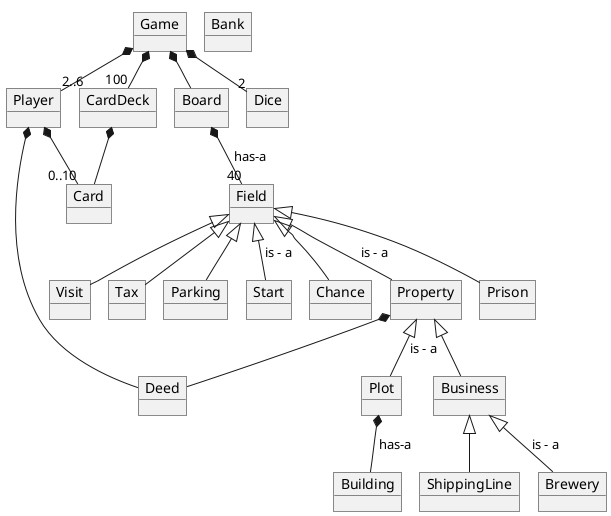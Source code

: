 @startuml
!pragma layout smetana

'nyt: carddeck - card

object Game
object Player
object Dice
object CardDeck
object Card
object Board
object Field
object Property
object Prison
object Visit
object Tax
object Parking
object Start
object Chance
object ShippingLine
object Brewery
object Building
object Deed
object Bank
object Business
object Plot

Game *-- Board
Game *-- "2..6" Player

Game *-- "2" Dice
Board *-- "40" Field : has-a

Plot *-- Building: has-a
Property *-- Deed
Player *-- Deed
Business <|-- ShippingLine
Business <|-- Brewery : is - a

Field <|-- Property : is - a
Field <|-- Start : is - a
Field <|-- Chance
Field <|-- Parking
Field <|-- Tax
Field <|-- Prison
Field <|-- Visit


Property <|-- Business
Property <|-- Plot: is - a
Game  *-- "100" CardDeck
Player *-- "0..10" Card
CardDeck *-- Card




@enduml
